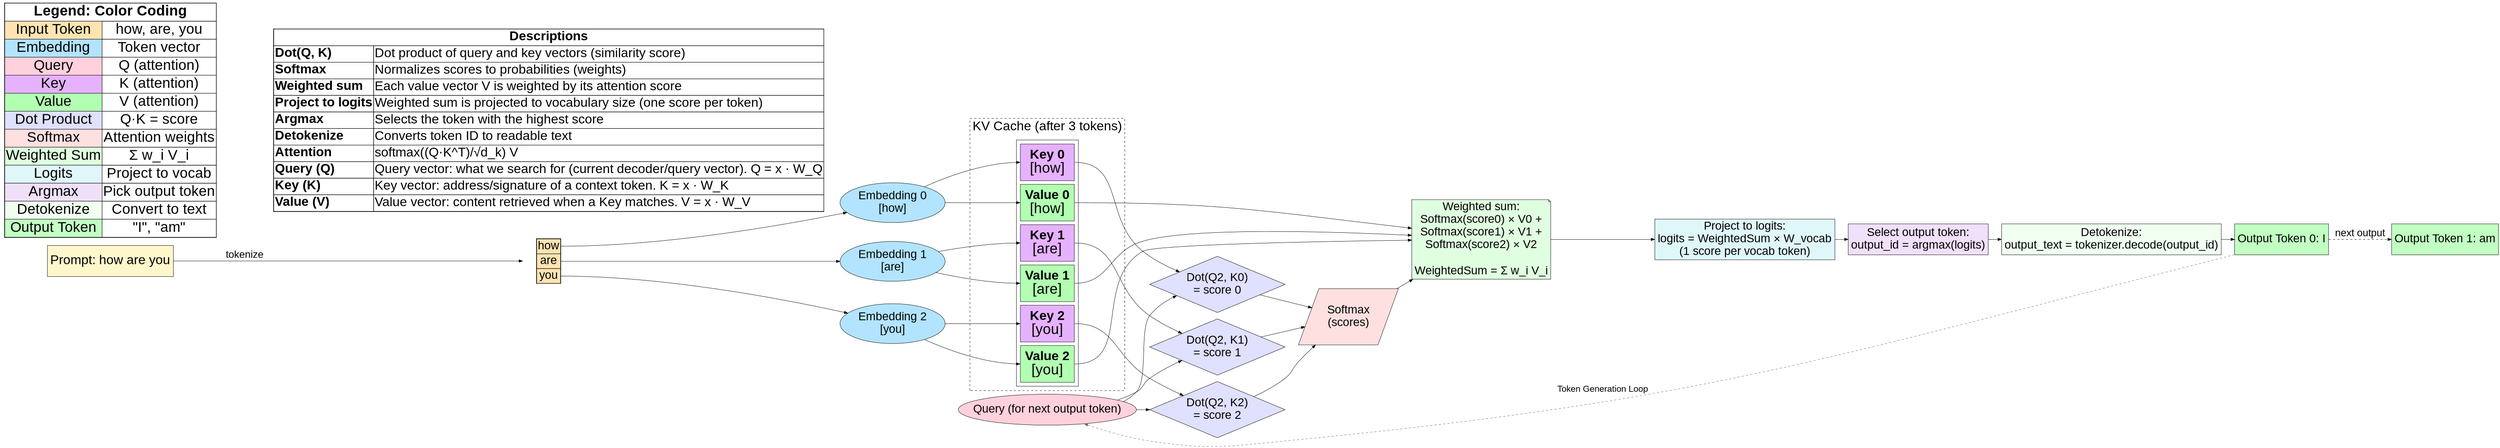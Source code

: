 // Graphviz diagram: KV cache and attention score calculation for 3 tokens
// Save as: kv_attention_example.dot

digraph KVAttention {
  // Keep left-to-right layout for the overall diagram. The KV cache will be
  // visualized as a vertical HTML table inside its cluster so the rest of the
  // graph remains LR while the KV list appears top-to-bottom.
  rankdir=LR;
  graph [fontsize=36, fontname="Arial", size="36,24!"];
  node [shape=box, fontname="Arial", fontsize=32, width=2, height=1.2];
  edge [fontsize=28, fontname="Arial"];

  // Tokens

  // Color definitions

  // Prompt box (horizontal)
  PromptBox [label="Prompt: how are you", shape=box, style=filled, fillcolor="#fff7cc", fontname="Arial", fontsize=36, width=3, height=1.2];

  // Input Tokens as HTML table for enforced order
  InputTokens [
    label=<
      <TABLE BORDER="1" CELLBORDER="1" CELLSPACING="0" BGCOLOR="#ffe4b2">
        <TR><TD PORT="how">how</TD></TR>
        <TR><TD PORT="are">are</TD></TR>
        <TR><TD PORT="you">you</TD></TR>
      </TABLE>
    >,
    shape=plaintext
  ];

  // Connect prompt to input tokens
  PromptBox -> InputTokens [label="tokenize", fontsize=28];

  // Embeddings
  E0 [label="Embedding 0\n[how]", shape=ellipse, style=filled, fillcolor="#b2e4ff"]
  E1 [label="Embedding 1\n[are]", shape=ellipse, style=filled, fillcolor="#b2e4ff"]
  E2 [label="Embedding 2\n[you]", shape=ellipse, style=filled, fillcolor="#b2e4ff"]

  // QKV
  // QKV
  // KVs for prompt tokens are visualized inside the `KVTable` node within
  // the KV Cache cluster (see `cluster_kvcache` below). Edges use the
  // KVTable's ports (k0/v0, k1/v1, k2/v2) so the rest of the graph keeps
  // left-to-right layout while the KV cache displays vertically.

  // Query for output token (decoding phase)
  Qgen [label="Query (for next output token)", shape=ellipse, style=filled, fillcolor="#ffd1dc"]

  // KV Cache
  subgraph cluster_kvcache {
  label="KV Cache (after 3 tokens)";
  style=dashed;
  // A single HTML table node visualizes the KV cache vertically. Each row
  // has a PORT so edges can attach to the corresponding Key/Value.
  KVTable [shape=plaintext, label=<
    <TABLE BORDER="1" CELLBORDER="1" CELLSPACING="10" CELLPADDING="12" BGCOLOR="#ffffff">
      <TR><TD PORT="k0" BGCOLOR="#e6b2ff"><FONT POINT-SIZE="36"><B>Key 0</B></FONT><BR/><FONT POINT-SIZE="40">[how]</FONT></TD></TR>
      <TR><TD PORT="v0" BGCOLOR="#b2ffb2"><FONT POINT-SIZE="36"><B>Value 0</B></FONT><BR/><FONT POINT-SIZE="40">[how]</FONT></TD></TR>
      <TR><TD PORT="k1" BGCOLOR="#e6b2ff"><FONT POINT-SIZE="36"><B>Key 1</B></FONT><BR/><FONT POINT-SIZE="40">[are]</FONT></TD></TR>
      <TR><TD PORT="v1" BGCOLOR="#b2ffb2"><FONT POINT-SIZE="36"><B>Value 1</B></FONT><BR/><FONT POINT-SIZE="40">[are]</FONT></TD></TR>
      <TR><TD PORT="k2" BGCOLOR="#e6b2ff"><FONT POINT-SIZE="36"><B>Key 2</B></FONT><BR/><FONT POINT-SIZE="40">[you]</FONT></TD></TR>
      <TR><TD PORT="v2" BGCOLOR="#b2ffb2"><FONT POINT-SIZE="36"><B>Value 2</B></FONT><BR/><FONT POINT-SIZE="40">[you]</FONT></TD></TR>
    </TABLE>
  >];
  }

  // Attention score calculation for Token 2
  Q2K0 [label="Dot(Q2, K0)\n= score 0", shape=diamond, style=filled, fillcolor="#e0e0ff"]
  Q2K1 [label="Dot(Q2, K1)\n= score 1", shape=diamond, style=filled, fillcolor="#e0e0ff"]
  Q2K2 [label="Dot(Q2, K2)\n= score 2", shape=diamond, style=filled, fillcolor="#e0e0ff"]

  // Softmax
  SM [label="Softmax\n(scores)", shape=parallelogram, style=filled, fillcolor="#ffe0e0"]

  // Weighted sum
  WS [label="Weighted sum:\nSoftmax(score0) × V0 +\nSoftmax(score1) × V1 +\nSoftmax(score2) × V2\n\nWeightedSum = Σ w_i V_i", shape=note, style=filled, fillcolor="#e0ffe0"]

  // Logits and output token
  LOGITS [label="Project to logits:\nlogits = WeightedSum × W_vocab\n(1 score per vocab token)", shape=box, style=filled, fillcolor="#e0f7fa"]
  ARGMAX [label="Select output token:\noutput_id = argmax(logits)", shape=box, style=filled, fillcolor="#f0e0fa"]
  DETOK [label="Detokenize:\noutput_text = tokenizer.decode(output_id)", shape=box, style=filled, fillcolor="#f0fff0"]

  // Output tokens
  OUT0 [label="Output Token 0: I", style=filled, fillcolor="#c2ffc2"]
  OUT1 [label="Output Token 1: am", style=filled, fillcolor="#c2ffc2"]

  // Connections
  // Connect input tokens (table cells) to embeddings
  InputTokens:how -> E0
  InputTokens:are -> E1
  InputTokens:you -> E2
  // Only K and V are stored in the cache
  // Attach embeddings to the KVTable ports (visual Key/Value rows)
  E0 -> KVTable:k0
  E0 -> KVTable:v0
  E1 -> KVTable:k1
  E1 -> KVTable:v1
  E2 -> KVTable:k2
  E2 -> KVTable:v2

  // Q (for output token) attention calculation
  Qgen -> Q2K0
  KVTable:k0 -> Q2K0
  Qgen -> Q2K1
  KVTable:k1 -> Q2K1
  Qgen -> Q2K2
  KVTable:k2 -> Q2K2

  Q2K0 -> SM
  Q2K1 -> SM
  Q2K2 -> SM

  SM -> WS
  KVTable:v0 -> WS
  KVTable:v1 -> WS
  KVTable:v2 -> WS
  WS -> LOGITS
  LOGITS -> ARGMAX
  ARGMAX -> DETOK
  DETOK -> OUT0
  OUT0 -> OUT1 [style=dashed, label="next output"]
  // Token generation loop: the produced output is fed back into the KV cache
  // and the decoding steps repeat to produce the next token. Connect the
  // loop to the Query node to show the next decoding step uses the updated
  // cache to compute the next Query.
  OUT0 -> Qgen [style=dashed, label="Token Generation Loop", fontsize=24, color="#666666", constraint=false];

  // --- Legend and Descriptions (top left) ---
  legend [label=<
    <TABLE BORDER="1" CELLBORDER="1" CELLSPACING="0" BGCOLOR="#ffffff">
      <TR><TD COLSPAN="2"><B>Legend: Color Coding</B></TD></TR>
      <TR><TD BGCOLOR="#ffe4b2">Input Token</TD><TD>how, are, you</TD></TR>
      <TR><TD BGCOLOR="#b2e4ff">Embedding</TD><TD>Token vector</TD></TR>
      <TR><TD BGCOLOR="#ffd1dc">Query</TD><TD>Q (attention)</TD></TR>
      <TR><TD BGCOLOR="#e6b2ff">Key</TD><TD>K (attention)</TD></TR>
      <TR><TD BGCOLOR="#b2ffb2">Value</TD><TD>V (attention)</TD></TR>
      <TR><TD BGCOLOR="#e0e0ff">Dot Product</TD><TD>Q·K = score</TD></TR>
      <TR><TD BGCOLOR="#ffe0e0">Softmax</TD><TD>Attention weights</TD></TR>
      <TR><TD BGCOLOR="#e0ffe0">Weighted Sum</TD><TD>Σ w_i V_i</TD></TR>
      <TR><TD BGCOLOR="#e0f7fa">Logits</TD><TD>Project to vocab</TD></TR>
      <TR><TD BGCOLOR="#f0e0fa">Argmax</TD><TD>Pick output token</TD></TR>
      <TR><TD BGCOLOR="#f0fff0">Detokenize</TD><TD>Convert to text</TD></TR>
      <TR><TD BGCOLOR="#c2ffc2">Output Token</TD><TD>"I", "am"</TD></TR>
    </TABLE>
  >, shape=plaintext, width=6, height=2.5, fontsize=40, fontname="Arial"]

  descriptions [label=<
    <TABLE BORDER="1" CELLBORDER="1" CELLSPACING="0" BGCOLOR="#ffffff">
      <TR><TD COLSPAN="2"><B>Descriptions</B></TD></TR>
      <TR><TD ALIGN="LEFT"><B>Dot(Q, K)</B></TD><TD ALIGN="LEFT">Dot product of query and key vectors (similarity score)</TD></TR>
      <TR><TD ALIGN="LEFT"><B>Softmax</B></TD><TD ALIGN="LEFT">Normalizes scores to probabilities (weights)</TD></TR>
      <TR><TD ALIGN="LEFT"><B>Weighted sum</B></TD><TD ALIGN="LEFT">Each value vector V is weighted by its attention score</TD></TR>
      <TR><TD ALIGN="LEFT"><B>Project to logits</B></TD><TD ALIGN="LEFT">Weighted sum is projected to vocabulary size (one score per token)</TD></TR>
      <TR><TD ALIGN="LEFT"><B>Argmax</B></TD><TD ALIGN="LEFT">Selects the token with the highest score</TD></TR>
      <TR><TD ALIGN="LEFT"><B>Detokenize</B></TD><TD ALIGN="LEFT">Converts token ID to readable text</TD></TR>
  <TR><TD ALIGN="LEFT"><B>Attention</B></TD><TD ALIGN="LEFT">softmax((Q·K^T)/√d_k) V</TD></TR>
  <TR><TD ALIGN="LEFT"><B>Query (Q)</B></TD><TD ALIGN="LEFT">Query vector: what we search for (current decoder/query vector). Q = x · W_Q</TD></TR>
  <TR><TD ALIGN="LEFT"><B>Key (K)</B></TD><TD ALIGN="LEFT">Key vector: address/signature of a context token. K = x · W_K</TD></TR>
  <TR><TD ALIGN="LEFT"><B>Value (V)</B></TD><TD ALIGN="LEFT">Value vector: content retrieved when a Key matches. V = x · W_V</TD></TR>
    </TABLE>
  >, shape=plaintext, width=6, height=2.5, fontsize=36, fontname="Arial"]

  // Place legend and descriptions at the top left
  legend -> descriptions [style=invis]
  legend [label=<
    <TABLE BORDER="1" CELLBORDER="1" CELLSPACING="0" BGCOLOR="#ffffff">
      <TR><TD COLSPAN="2"><B>Legend: Color Coding</B></TD></TR>
      <TR><TD BGCOLOR="#ffe4b2">Input Token</TD><TD>how, are, you</TD></TR>
      <TR><TD BGCOLOR="#b2e4ff">Embedding</TD><TD>Token vector</TD></TR>
      <TR><TD BGCOLOR="#ffd1dc">Query</TD><TD>Q (attention)</TD></TR>
      <TR><TD BGCOLOR="#e6b2ff">Key</TD><TD>K (attention)</TD></TR>
      <TR><TD BGCOLOR="#b2ffb2">Value</TD><TD>V (attention)</TD></TR>
      <TR><TD BGCOLOR="#e0e0ff">Dot Product</TD><TD>Q·K = score</TD></TR>
      <TR><TD BGCOLOR="#ffe0e0">Softmax</TD><TD>Attention weights</TD></TR>
      <TR><TD BGCOLOR="#e0ffe0">Weighted Sum</TD><TD>Σ w_i V_i</TD></TR>
      <TR><TD BGCOLOR="#e0f7fa">Logits</TD><TD>Project to vocab</TD></TR>
      <TR><TD BGCOLOR="#f0e0fa">Argmax</TD><TD>Pick output token</TD></TR>
      <TR><TD BGCOLOR="#f0fff0">Detokenize</TD><TD>Convert to text</TD></TR>
      <TR><TD BGCOLOR="#c2ffc2">Output Token</TD><TD>"I", "am"</TD></TR>
      
    </TABLE>
  >, shape=plaintext, width=6, height=2.5, fontsize=40, fontname="Arial"]

  descriptions [label=<
    <TABLE BORDER="1" CELLBORDER="1" CELLSPACING="0" BGCOLOR="#ffffff">
      <TR><TD COLSPAN="2"><B>Descriptions</B></TD></TR>
      <TR><TD ALIGN="LEFT"><B>Dot(Q, K)</B></TD><TD ALIGN="LEFT">Dot product of query and key vectors (similarity score)</TD></TR>
      <TR><TD ALIGN="LEFT"><B>Softmax</B></TD><TD ALIGN="LEFT">Normalizes scores to probabilities (weights)</TD></TR>
      <TR><TD ALIGN="LEFT"><B>Weighted sum</B></TD><TD ALIGN="LEFT">Each value vector V is weighted by its attention score</TD></TR>
      <TR><TD ALIGN="LEFT"><B>Project to logits</B></TD><TD ALIGN="LEFT">Weighted sum is projected to vocabulary size (one score per token)</TD></TR>
      <TR><TD ALIGN="LEFT"><B>Argmax</B></TD><TD ALIGN="LEFT">Selects the token with the highest score</TD></TR>
      <TR><TD ALIGN="LEFT"><B>Detokenize</B></TD><TD ALIGN="LEFT">Converts token ID to readable text</TD></TR>
  <TR><TD ALIGN="LEFT"><B>Attention</B></TD><TD ALIGN="LEFT">softmax((Q·K^T)/√d_k) V</TD></TR>
  <TR><TD ALIGN="LEFT"><B>Query (Q)</B></TD><TD ALIGN="LEFT">Query vector: what we search for (current decoder/query vector). Q = x · W_Q</TD></TR>
  <TR><TD ALIGN="LEFT"><B>Key (K)</B></TD><TD ALIGN="LEFT">Key vector: address/signature of a context token. K = x · W_K</TD></TR>
  <TR><TD ALIGN="LEFT"><B>Value (V)</B></TD><TD ALIGN="LEFT">Value vector: content retrieved when a Key matches. V = x · W_V</TD></TR>
    </TABLE>
  >, shape=plaintext, width=6, height=2.5, fontsize=36, fontname="Arial"]

  // Place legend and descriptions at the top right
  legend -> descriptions [style=invis]
}

